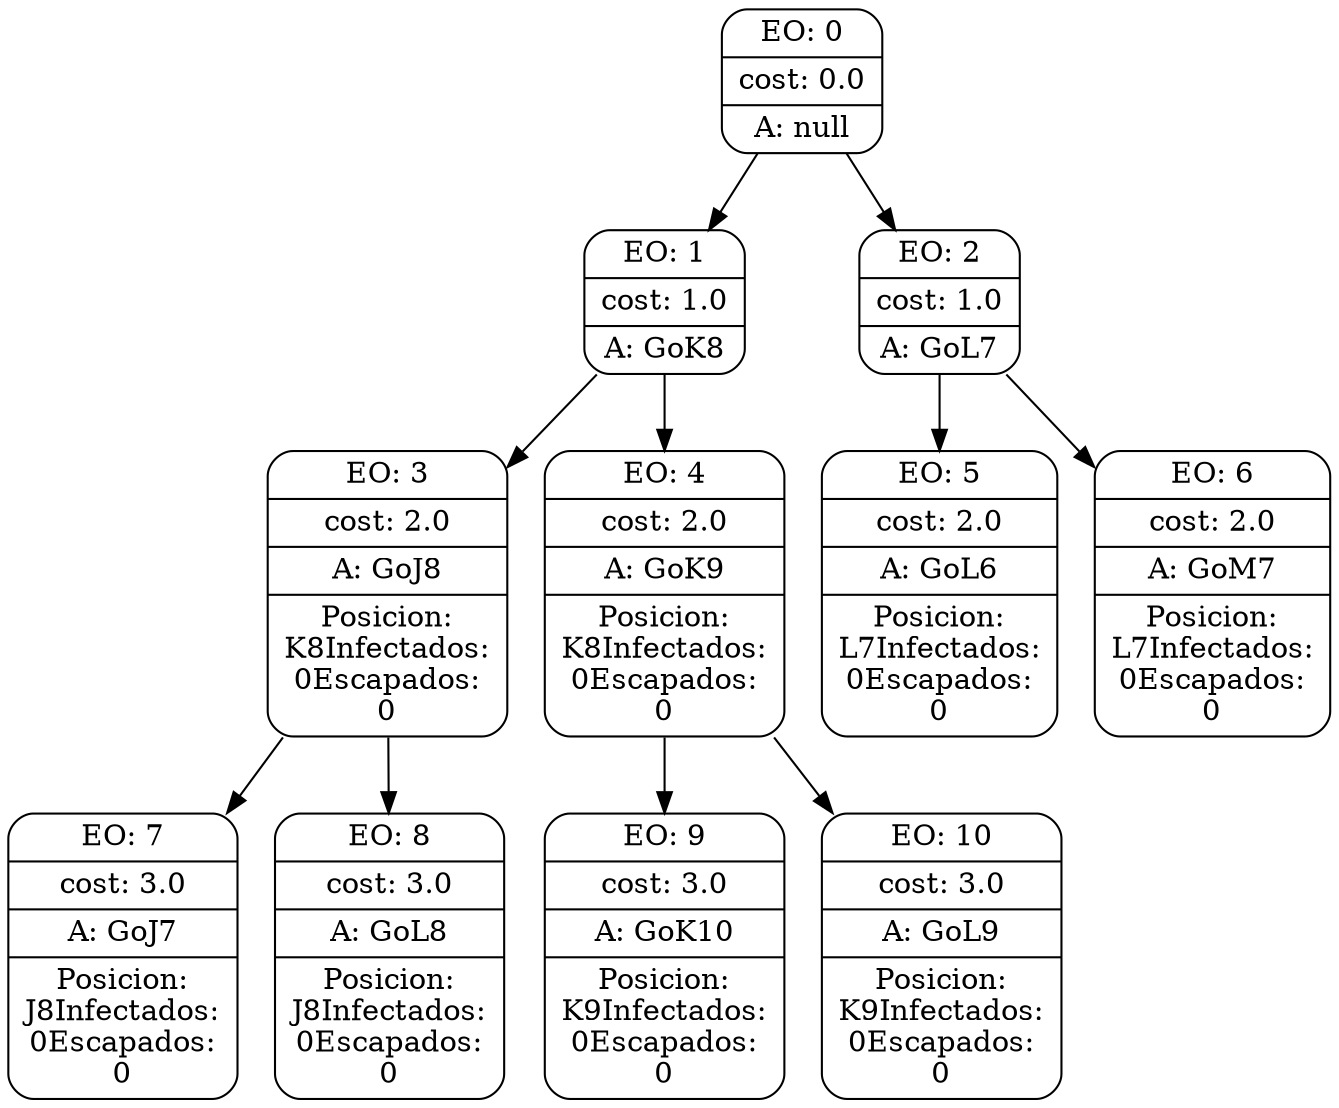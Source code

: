 digraph g {
node [shape = Mrecord];
nodo0[label="{EO: 0|cost: 0.0|A: null}"]
nodo1[label="{EO: 1|cost: 1.0|A: GoK8}"]
nodo3[label="{EO: 3|cost: 2.0|A: GoJ8|Posicion:\nK8
Infectados:\n0
Escapados:\n0}"]
nodo7[label="{EO: 7|cost: 3.0|A: GoJ7|Posicion:\nJ8
Infectados:\n0
Escapados:\n0}"]

nodo3 -> nodo7;
nodo8[label="{EO: 8|cost: 3.0|A: GoL8|Posicion:\nJ8
Infectados:\n0
Escapados:\n0}"]

nodo3 -> nodo8;

nodo1 -> nodo3;
nodo4[label="{EO: 4|cost: 2.0|A: GoK9|Posicion:\nK8
Infectados:\n0
Escapados:\n0}"]
nodo9[label="{EO: 9|cost: 3.0|A: GoK10|Posicion:\nK9
Infectados:\n0
Escapados:\n0}"]

nodo4 -> nodo9;
nodo10[label="{EO: 10|cost: 3.0|A: GoL9|Posicion:\nK9
Infectados:\n0
Escapados:\n0}"]

nodo4 -> nodo10;

nodo1 -> nodo4;

nodo0 -> nodo1;
nodo2[label="{EO: 2|cost: 1.0|A: GoL7}"]
nodo5[label="{EO: 5|cost: 2.0|A: GoL6|Posicion:\nL7
Infectados:\n0
Escapados:\n0}"]

nodo2 -> nodo5;
nodo6[label="{EO: 6|cost: 2.0|A: GoM7|Posicion:\nL7
Infectados:\n0
Escapados:\n0}"]

nodo2 -> nodo6;

nodo0 -> nodo2;


}